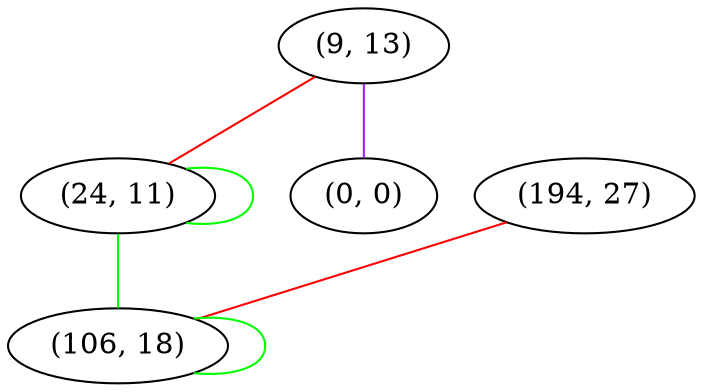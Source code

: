 graph "" {
"(9, 13)";
"(24, 11)";
"(0, 0)";
"(194, 27)";
"(106, 18)";
"(9, 13)" -- "(24, 11)"  [color=red, key=0, weight=1];
"(9, 13)" -- "(0, 0)"  [color=purple, key=0, weight=4];
"(24, 11)" -- "(24, 11)"  [color=green, key=0, weight=2];
"(24, 11)" -- "(106, 18)"  [color=green, key=0, weight=2];
"(194, 27)" -- "(106, 18)"  [color=red, key=0, weight=1];
"(106, 18)" -- "(106, 18)"  [color=green, key=0, weight=2];
}
